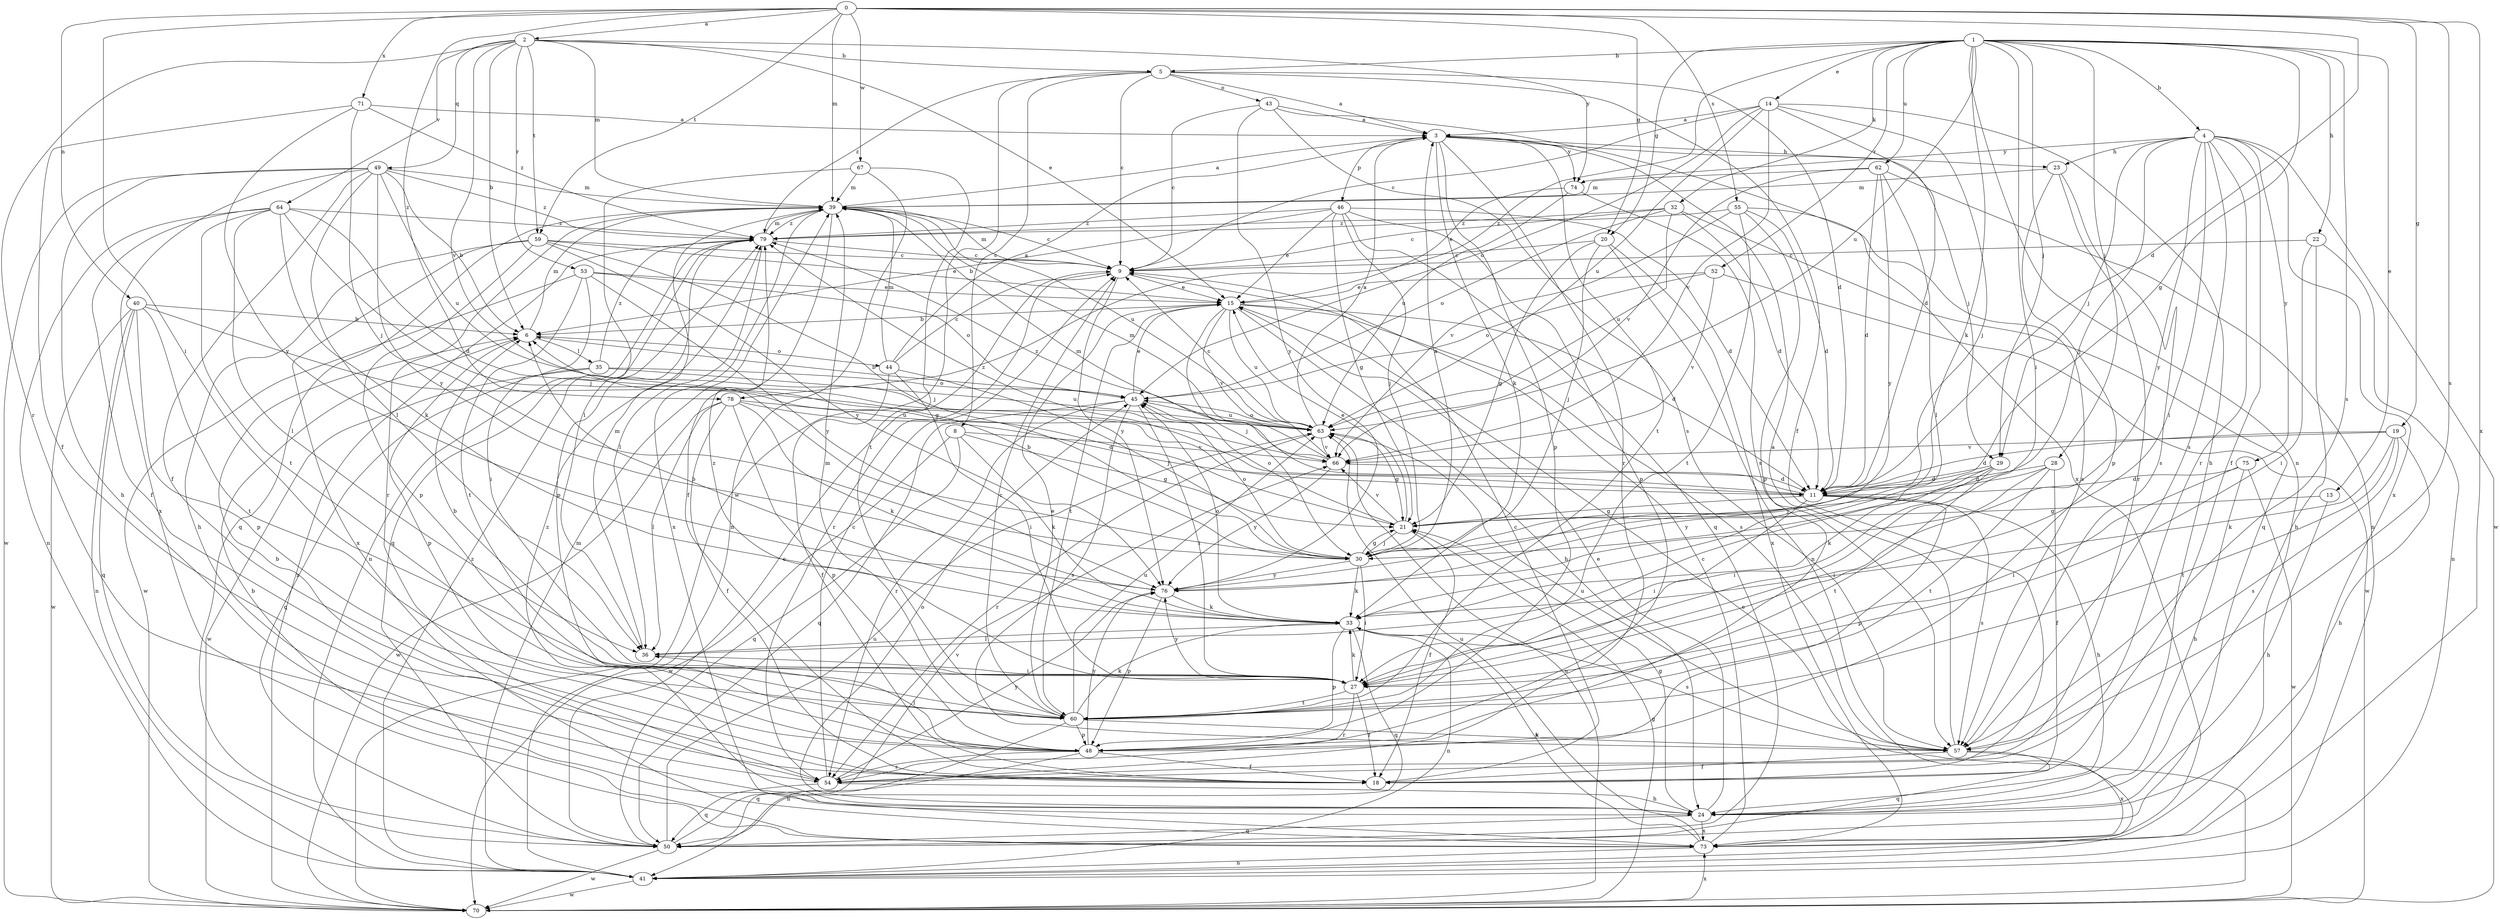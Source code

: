 strict digraph  {
0;
1;
2;
3;
4;
5;
6;
8;
9;
11;
13;
14;
15;
18;
19;
20;
21;
22;
23;
24;
27;
28;
29;
30;
32;
33;
35;
36;
39;
40;
41;
43;
44;
45;
46;
48;
49;
50;
52;
53;
54;
55;
57;
59;
60;
62;
63;
64;
66;
67;
70;
71;
73;
74;
75;
76;
78;
79;
0 -> 2  [label=a];
0 -> 11  [label=d];
0 -> 19  [label=g];
0 -> 20  [label=g];
0 -> 27  [label=i];
0 -> 39  [label=m];
0 -> 40  [label=n];
0 -> 55  [label=s];
0 -> 57  [label=s];
0 -> 59  [label=t];
0 -> 67  [label=w];
0 -> 71  [label=x];
0 -> 73  [label=x];
0 -> 78  [label=z];
1 -> 4  [label=b];
1 -> 5  [label=b];
1 -> 13  [label=e];
1 -> 14  [label=e];
1 -> 20  [label=g];
1 -> 21  [label=g];
1 -> 22  [label=h];
1 -> 27  [label=i];
1 -> 28  [label=j];
1 -> 29  [label=j];
1 -> 32  [label=k];
1 -> 33  [label=k];
1 -> 41  [label=n];
1 -> 52  [label=r];
1 -> 57  [label=s];
1 -> 62  [label=u];
1 -> 63  [label=u];
1 -> 78  [label=z];
2 -> 5  [label=b];
2 -> 6  [label=b];
2 -> 15  [label=e];
2 -> 39  [label=m];
2 -> 49  [label=q];
2 -> 53  [label=r];
2 -> 54  [label=r];
2 -> 59  [label=t];
2 -> 64  [label=v];
2 -> 66  [label=v];
2 -> 74  [label=y];
3 -> 23  [label=h];
3 -> 29  [label=j];
3 -> 33  [label=k];
3 -> 46  [label=p];
3 -> 48  [label=p];
3 -> 54  [label=r];
3 -> 60  [label=t];
3 -> 74  [label=y];
4 -> 18  [label=f];
4 -> 23  [label=h];
4 -> 27  [label=i];
4 -> 29  [label=j];
4 -> 30  [label=j];
4 -> 54  [label=r];
4 -> 57  [label=s];
4 -> 70  [label=w];
4 -> 73  [label=x];
4 -> 74  [label=y];
4 -> 75  [label=y];
4 -> 76  [label=y];
5 -> 3  [label=a];
5 -> 8  [label=c];
5 -> 9  [label=c];
5 -> 11  [label=d];
5 -> 18  [label=f];
5 -> 43  [label=o];
5 -> 70  [label=w];
5 -> 79  [label=z];
6 -> 35  [label=l];
6 -> 39  [label=m];
6 -> 44  [label=o];
6 -> 48  [label=p];
8 -> 21  [label=g];
8 -> 33  [label=k];
8 -> 50  [label=q];
8 -> 66  [label=v];
8 -> 70  [label=w];
9 -> 15  [label=e];
9 -> 39  [label=m];
9 -> 54  [label=r];
9 -> 76  [label=y];
11 -> 21  [label=g];
11 -> 24  [label=h];
11 -> 27  [label=i];
11 -> 39  [label=m];
11 -> 48  [label=p];
11 -> 57  [label=s];
11 -> 79  [label=z];
13 -> 21  [label=g];
13 -> 24  [label=h];
14 -> 3  [label=a];
14 -> 9  [label=c];
14 -> 11  [label=d];
14 -> 24  [label=h];
14 -> 30  [label=j];
14 -> 45  [label=o];
14 -> 63  [label=u];
14 -> 66  [label=v];
15 -> 6  [label=b];
15 -> 11  [label=d];
15 -> 24  [label=h];
15 -> 30  [label=j];
15 -> 57  [label=s];
15 -> 60  [label=t];
15 -> 63  [label=u];
15 -> 66  [label=v];
18 -> 9  [label=c];
19 -> 11  [label=d];
19 -> 24  [label=h];
19 -> 33  [label=k];
19 -> 57  [label=s];
19 -> 60  [label=t];
19 -> 66  [label=v];
20 -> 9  [label=c];
20 -> 21  [label=g];
20 -> 30  [label=j];
20 -> 41  [label=n];
20 -> 73  [label=x];
21 -> 15  [label=e];
21 -> 18  [label=f];
21 -> 30  [label=j];
21 -> 45  [label=o];
21 -> 66  [label=v];
22 -> 9  [label=c];
22 -> 24  [label=h];
22 -> 27  [label=i];
22 -> 41  [label=n];
23 -> 39  [label=m];
23 -> 48  [label=p];
23 -> 54  [label=r];
23 -> 57  [label=s];
24 -> 15  [label=e];
24 -> 21  [label=g];
24 -> 45  [label=o];
24 -> 50  [label=q];
24 -> 73  [label=x];
24 -> 79  [label=z];
27 -> 6  [label=b];
27 -> 18  [label=f];
27 -> 33  [label=k];
27 -> 54  [label=r];
27 -> 60  [label=t];
27 -> 76  [label=y];
27 -> 79  [label=z];
28 -> 11  [label=d];
28 -> 18  [label=f];
28 -> 27  [label=i];
28 -> 30  [label=j];
28 -> 60  [label=t];
29 -> 11  [label=d];
29 -> 27  [label=i];
29 -> 33  [label=k];
29 -> 60  [label=t];
29 -> 76  [label=y];
30 -> 3  [label=a];
30 -> 6  [label=b];
30 -> 21  [label=g];
30 -> 27  [label=i];
30 -> 33  [label=k];
30 -> 45  [label=o];
30 -> 76  [label=y];
32 -> 9  [label=c];
32 -> 11  [label=d];
32 -> 45  [label=o];
32 -> 50  [label=q];
32 -> 63  [label=u];
32 -> 79  [label=z];
33 -> 6  [label=b];
33 -> 36  [label=l];
33 -> 41  [label=n];
33 -> 45  [label=o];
33 -> 48  [label=p];
33 -> 50  [label=q];
33 -> 57  [label=s];
35 -> 45  [label=o];
35 -> 50  [label=q];
35 -> 63  [label=u];
35 -> 70  [label=w];
35 -> 79  [label=z];
36 -> 27  [label=i];
36 -> 39  [label=m];
39 -> 3  [label=a];
39 -> 9  [label=c];
39 -> 18  [label=f];
39 -> 50  [label=q];
39 -> 54  [label=r];
39 -> 63  [label=u];
39 -> 73  [label=x];
39 -> 79  [label=z];
40 -> 6  [label=b];
40 -> 21  [label=g];
40 -> 41  [label=n];
40 -> 48  [label=p];
40 -> 50  [label=q];
40 -> 60  [label=t];
40 -> 70  [label=w];
41 -> 39  [label=m];
41 -> 70  [label=w];
41 -> 79  [label=z];
43 -> 3  [label=a];
43 -> 9  [label=c];
43 -> 57  [label=s];
43 -> 73  [label=x];
43 -> 76  [label=y];
44 -> 3  [label=a];
44 -> 9  [label=c];
44 -> 18  [label=f];
44 -> 27  [label=i];
44 -> 30  [label=j];
44 -> 39  [label=m];
45 -> 6  [label=b];
45 -> 15  [label=e];
45 -> 27  [label=i];
45 -> 50  [label=q];
45 -> 54  [label=r];
45 -> 57  [label=s];
45 -> 63  [label=u];
46 -> 6  [label=b];
46 -> 11  [label=d];
46 -> 15  [label=e];
46 -> 21  [label=g];
46 -> 30  [label=j];
46 -> 48  [label=p];
46 -> 50  [label=q];
46 -> 79  [label=z];
48 -> 18  [label=f];
48 -> 36  [label=l];
48 -> 50  [label=q];
48 -> 54  [label=r];
48 -> 76  [label=y];
49 -> 6  [label=b];
49 -> 18  [label=f];
49 -> 24  [label=h];
49 -> 36  [label=l];
49 -> 39  [label=m];
49 -> 63  [label=u];
49 -> 70  [label=w];
49 -> 73  [label=x];
49 -> 76  [label=y];
49 -> 79  [label=z];
50 -> 9  [label=c];
50 -> 63  [label=u];
50 -> 66  [label=v];
50 -> 70  [label=w];
52 -> 15  [label=e];
52 -> 45  [label=o];
52 -> 66  [label=v];
52 -> 70  [label=w];
53 -> 15  [label=e];
53 -> 27  [label=i];
53 -> 45  [label=o];
53 -> 60  [label=t];
53 -> 70  [label=w];
53 -> 76  [label=y];
54 -> 6  [label=b];
54 -> 9  [label=c];
54 -> 24  [label=h];
54 -> 50  [label=q];
54 -> 76  [label=y];
55 -> 11  [label=d];
55 -> 48  [label=p];
55 -> 57  [label=s];
55 -> 60  [label=t];
55 -> 66  [label=v];
55 -> 79  [label=z];
57 -> 3  [label=a];
57 -> 18  [label=f];
57 -> 50  [label=q];
57 -> 63  [label=u];
57 -> 73  [label=x];
59 -> 9  [label=c];
59 -> 15  [label=e];
59 -> 24  [label=h];
59 -> 30  [label=j];
59 -> 48  [label=p];
59 -> 73  [label=x];
59 -> 76  [label=y];
60 -> 9  [label=c];
60 -> 15  [label=e];
60 -> 33  [label=k];
60 -> 39  [label=m];
60 -> 41  [label=n];
60 -> 48  [label=p];
60 -> 57  [label=s];
60 -> 63  [label=u];
62 -> 11  [label=d];
62 -> 36  [label=l];
62 -> 39  [label=m];
62 -> 41  [label=n];
62 -> 66  [label=v];
62 -> 76  [label=y];
63 -> 3  [label=a];
63 -> 9  [label=c];
63 -> 21  [label=g];
63 -> 45  [label=o];
63 -> 54  [label=r];
63 -> 66  [label=v];
64 -> 11  [label=d];
64 -> 18  [label=f];
64 -> 30  [label=j];
64 -> 33  [label=k];
64 -> 36  [label=l];
64 -> 41  [label=n];
64 -> 60  [label=t];
64 -> 79  [label=z];
66 -> 11  [label=d];
66 -> 39  [label=m];
66 -> 76  [label=y];
66 -> 79  [label=z];
67 -> 36  [label=l];
67 -> 39  [label=m];
67 -> 41  [label=n];
67 -> 60  [label=t];
70 -> 15  [label=e];
70 -> 21  [label=g];
70 -> 63  [label=u];
70 -> 73  [label=x];
70 -> 79  [label=z];
71 -> 3  [label=a];
71 -> 18  [label=f];
71 -> 30  [label=j];
71 -> 76  [label=y];
71 -> 79  [label=z];
73 -> 6  [label=b];
73 -> 9  [label=c];
73 -> 33  [label=k];
73 -> 41  [label=n];
73 -> 63  [label=u];
74 -> 15  [label=e];
74 -> 57  [label=s];
74 -> 63  [label=u];
75 -> 11  [label=d];
75 -> 24  [label=h];
75 -> 27  [label=i];
75 -> 70  [label=w];
76 -> 33  [label=k];
76 -> 48  [label=p];
78 -> 11  [label=d];
78 -> 18  [label=f];
78 -> 33  [label=k];
78 -> 36  [label=l];
78 -> 48  [label=p];
78 -> 63  [label=u];
78 -> 70  [label=w];
79 -> 9  [label=c];
79 -> 36  [label=l];
79 -> 39  [label=m];
79 -> 41  [label=n];
79 -> 48  [label=p];
79 -> 50  [label=q];
}
